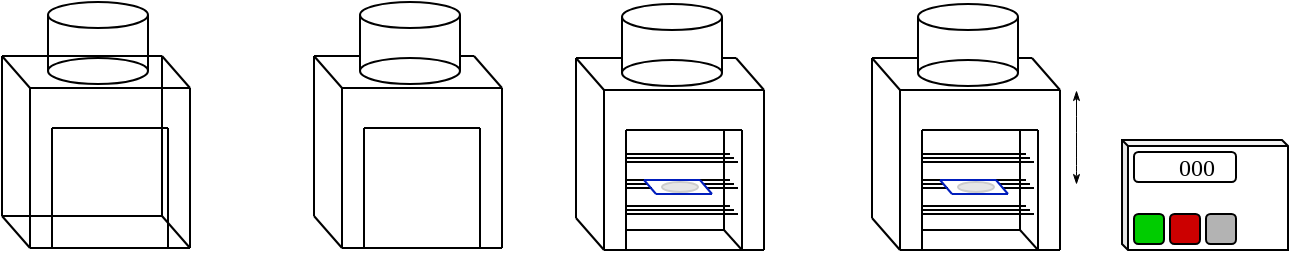 <mxfile version="24.0.7" type="github">
  <diagram name="Page-1" id="VcK6FqUuJnXCoi6rQzsN">
    <mxGraphModel dx="-278" dy="594" grid="0" gridSize="10" guides="1" tooltips="1" connect="1" arrows="1" fold="1" page="0" pageScale="1" pageWidth="850" pageHeight="1100" background="none" math="0" shadow="0">
      <root>
        <mxCell id="0" />
        <mxCell id="1" parent="0" />
        <mxCell id="3uC8p15jOwmWcl3g0wQB-111" value="" style="endArrow=none;html=1;rounded=0;fontSize=12;startSize=8;endSize=8;curved=1;" edge="1" parent="1">
          <mxGeometry width="50" height="50" relative="1" as="geometry">
            <mxPoint x="712" y="-117" as="sourcePoint" />
            <mxPoint x="721" y="-117" as="targetPoint" />
          </mxGeometry>
        </mxCell>
        <mxCell id="3uC8p15jOwmWcl3g0wQB-109" value="" style="endArrow=none;html=1;rounded=0;fontSize=12;startSize=8;endSize=8;curved=1;" edge="1" parent="1">
          <mxGeometry width="50" height="50" relative="1" as="geometry">
            <mxPoint x="712" y="-113" as="sourcePoint" />
            <mxPoint x="725" y="-113" as="targetPoint" />
          </mxGeometry>
        </mxCell>
        <mxCell id="3uC8p15jOwmWcl3g0wQB-110" value="" style="endArrow=none;html=1;rounded=0;fontSize=12;startSize=8;endSize=8;curved=1;" edge="1" parent="1">
          <mxGeometry width="50" height="50" relative="1" as="geometry">
            <mxPoint x="751" y="-115" as="sourcePoint" />
            <mxPoint x="766" y="-115" as="targetPoint" />
          </mxGeometry>
        </mxCell>
        <mxCell id="3uC8p15jOwmWcl3g0wQB-6" value="" style="endArrow=none;html=1;rounded=0;fontSize=12;startSize=8;endSize=8;curved=1;entryX=0;entryY=0;entryDx=0;entryDy=0;exitX=0;exitY=1;exitDx=0;exitDy=0;" edge="1" parent="1">
          <mxGeometry width="50" height="50" relative="1" as="geometry">
            <mxPoint x="400" y="-99" as="sourcePoint" />
            <mxPoint x="400" y="-179" as="targetPoint" />
          </mxGeometry>
        </mxCell>
        <mxCell id="3uC8p15jOwmWcl3g0wQB-8" value="" style="endArrow=none;html=1;rounded=0;fontSize=12;startSize=8;endSize=8;curved=1;" edge="1" parent="1">
          <mxGeometry width="50" height="50" relative="1" as="geometry">
            <mxPoint x="480" y="-99" as="sourcePoint" />
            <mxPoint x="480" y="-179" as="targetPoint" />
          </mxGeometry>
        </mxCell>
        <mxCell id="3uC8p15jOwmWcl3g0wQB-9" value="" style="endArrow=none;html=1;rounded=0;fontSize=12;startSize=8;endSize=8;curved=1;entryX=0;entryY=1;entryDx=0;entryDy=0;exitX=1;exitY=1;exitDx=0;exitDy=0;" edge="1" parent="1">
          <mxGeometry width="50" height="50" relative="1" as="geometry">
            <mxPoint x="480" y="-99" as="sourcePoint" />
            <mxPoint x="400" y="-99" as="targetPoint" />
          </mxGeometry>
        </mxCell>
        <mxCell id="3uC8p15jOwmWcl3g0wQB-10" value="" style="endArrow=none;html=1;rounded=0;fontSize=12;startSize=8;endSize=8;curved=1;exitX=1;exitY=0;exitDx=0;exitDy=0;" edge="1" parent="1">
          <mxGeometry width="50" height="50" relative="1" as="geometry">
            <mxPoint x="480" y="-179" as="sourcePoint" />
            <mxPoint x="400" y="-179" as="targetPoint" />
          </mxGeometry>
        </mxCell>
        <mxCell id="3uC8p15jOwmWcl3g0wQB-11" value="" style="endArrow=none;html=1;rounded=0;fontSize=12;startSize=8;endSize=8;curved=1;entryX=0;entryY=0;entryDx=0;entryDy=0;exitX=0;exitY=1;exitDx=0;exitDy=0;" edge="1" parent="1">
          <mxGeometry width="50" height="50" relative="1" as="geometry">
            <mxPoint x="414" y="-83" as="sourcePoint" />
            <mxPoint x="414" y="-163" as="targetPoint" />
          </mxGeometry>
        </mxCell>
        <mxCell id="3uC8p15jOwmWcl3g0wQB-12" value="" style="endArrow=none;html=1;rounded=0;fontSize=12;startSize=8;endSize=8;curved=1;" edge="1" parent="1">
          <mxGeometry width="50" height="50" relative="1" as="geometry">
            <mxPoint x="494" y="-83" as="sourcePoint" />
            <mxPoint x="494" y="-163" as="targetPoint" />
          </mxGeometry>
        </mxCell>
        <mxCell id="3uC8p15jOwmWcl3g0wQB-13" value="" style="endArrow=none;html=1;rounded=0;fontSize=12;startSize=8;endSize=8;curved=1;entryX=0;entryY=1;entryDx=0;entryDy=0;exitX=1;exitY=1;exitDx=0;exitDy=0;" edge="1" parent="1">
          <mxGeometry width="50" height="50" relative="1" as="geometry">
            <mxPoint x="494" y="-83" as="sourcePoint" />
            <mxPoint x="414" y="-83" as="targetPoint" />
          </mxGeometry>
        </mxCell>
        <mxCell id="3uC8p15jOwmWcl3g0wQB-14" value="" style="endArrow=none;html=1;rounded=0;fontSize=12;startSize=8;endSize=8;curved=1;exitX=1;exitY=0;exitDx=0;exitDy=0;" edge="1" parent="1">
          <mxGeometry width="50" height="50" relative="1" as="geometry">
            <mxPoint x="494" y="-163" as="sourcePoint" />
            <mxPoint x="414" y="-163" as="targetPoint" />
          </mxGeometry>
        </mxCell>
        <mxCell id="3uC8p15jOwmWcl3g0wQB-15" value="" style="endArrow=none;html=1;rounded=0;fontSize=12;startSize=8;endSize=8;curved=1;" edge="1" parent="1">
          <mxGeometry width="50" height="50" relative="1" as="geometry">
            <mxPoint x="400" y="-99" as="sourcePoint" />
            <mxPoint x="414" y="-83" as="targetPoint" />
          </mxGeometry>
        </mxCell>
        <mxCell id="3uC8p15jOwmWcl3g0wQB-16" value="" style="endArrow=none;html=1;rounded=0;fontSize=12;startSize=8;endSize=8;curved=1;" edge="1" parent="1">
          <mxGeometry width="50" height="50" relative="1" as="geometry">
            <mxPoint x="400" y="-179" as="sourcePoint" />
            <mxPoint x="414" y="-163" as="targetPoint" />
          </mxGeometry>
        </mxCell>
        <mxCell id="3uC8p15jOwmWcl3g0wQB-17" value="" style="endArrow=none;html=1;rounded=0;fontSize=12;startSize=8;endSize=8;curved=1;" edge="1" parent="1">
          <mxGeometry width="50" height="50" relative="1" as="geometry">
            <mxPoint x="480" y="-99" as="sourcePoint" />
            <mxPoint x="494" y="-83" as="targetPoint" />
          </mxGeometry>
        </mxCell>
        <mxCell id="3uC8p15jOwmWcl3g0wQB-18" value="" style="endArrow=none;html=1;rounded=0;fontSize=12;startSize=8;endSize=8;curved=1;" edge="1" parent="1">
          <mxGeometry width="50" height="50" relative="1" as="geometry">
            <mxPoint x="480" y="-179" as="sourcePoint" />
            <mxPoint x="494" y="-163" as="targetPoint" />
          </mxGeometry>
        </mxCell>
        <mxCell id="3uC8p15jOwmWcl3g0wQB-20" value="" style="ellipse;whiteSpace=wrap;html=1;" vertex="1" parent="1">
          <mxGeometry x="423" y="-178" width="50" height="13" as="geometry" />
        </mxCell>
        <mxCell id="3uC8p15jOwmWcl3g0wQB-21" value="" style="ellipse;whiteSpace=wrap;html=1;" vertex="1" parent="1">
          <mxGeometry x="423" y="-206" width="50" height="13" as="geometry" />
        </mxCell>
        <mxCell id="3uC8p15jOwmWcl3g0wQB-22" value="" style="endArrow=none;html=1;rounded=0;fontSize=12;startSize=8;endSize=8;curved=1;entryX=0;entryY=0.5;entryDx=0;entryDy=0;exitX=0;exitY=0.5;exitDx=0;exitDy=0;" edge="1" parent="1" source="3uC8p15jOwmWcl3g0wQB-20" target="3uC8p15jOwmWcl3g0wQB-21">
          <mxGeometry width="50" height="50" relative="1" as="geometry">
            <mxPoint x="410" y="-158" as="sourcePoint" />
            <mxPoint x="460" y="-208" as="targetPoint" />
          </mxGeometry>
        </mxCell>
        <mxCell id="3uC8p15jOwmWcl3g0wQB-23" value="" style="endArrow=none;html=1;rounded=0;fontSize=12;startSize=8;endSize=8;curved=1;entryX=1;entryY=0.5;entryDx=0;entryDy=0;exitX=1;exitY=0.5;exitDx=0;exitDy=0;" edge="1" parent="1" source="3uC8p15jOwmWcl3g0wQB-20" target="3uC8p15jOwmWcl3g0wQB-21">
          <mxGeometry width="50" height="50" relative="1" as="geometry">
            <mxPoint x="472.91" y="-172" as="sourcePoint" />
            <mxPoint x="472.91" y="-200" as="targetPoint" />
          </mxGeometry>
        </mxCell>
        <mxCell id="3uC8p15jOwmWcl3g0wQB-28" value="" style="endArrow=none;html=1;rounded=0;fontSize=12;startSize=8;endSize=8;curved=1;" edge="1" parent="1">
          <mxGeometry width="50" height="50" relative="1" as="geometry">
            <mxPoint x="425" y="-143" as="sourcePoint" />
            <mxPoint x="483" y="-143" as="targetPoint" />
          </mxGeometry>
        </mxCell>
        <mxCell id="3uC8p15jOwmWcl3g0wQB-32" value="" style="endArrow=none;html=1;rounded=0;fontSize=12;startSize=8;endSize=8;curved=1;entryX=0;entryY=0;entryDx=0;entryDy=0;" edge="1" parent="1">
          <mxGeometry width="50" height="50" relative="1" as="geometry">
            <mxPoint x="425" y="-83" as="sourcePoint" />
            <mxPoint x="425" y="-143" as="targetPoint" />
          </mxGeometry>
        </mxCell>
        <mxCell id="3uC8p15jOwmWcl3g0wQB-33" value="" style="endArrow=none;html=1;rounded=0;fontSize=12;startSize=8;endSize=8;curved=1;entryX=0;entryY=0;entryDx=0;entryDy=0;" edge="1" parent="1">
          <mxGeometry width="50" height="50" relative="1" as="geometry">
            <mxPoint x="483" y="-83" as="sourcePoint" />
            <mxPoint x="483" y="-143" as="targetPoint" />
          </mxGeometry>
        </mxCell>
        <mxCell id="3uC8p15jOwmWcl3g0wQB-34" value="" style="endArrow=none;html=1;rounded=0;fontSize=12;startSize=8;endSize=8;curved=1;entryX=0;entryY=0;entryDx=0;entryDy=0;exitX=0;exitY=1;exitDx=0;exitDy=0;" edge="1" parent="1">
          <mxGeometry width="50" height="50" relative="1" as="geometry">
            <mxPoint x="556" y="-99" as="sourcePoint" />
            <mxPoint x="556" y="-179" as="targetPoint" />
          </mxGeometry>
        </mxCell>
        <mxCell id="3uC8p15jOwmWcl3g0wQB-37" value="" style="endArrow=none;html=1;rounded=0;fontSize=12;startSize=8;endSize=8;curved=1;" edge="1" parent="1">
          <mxGeometry width="50" height="50" relative="1" as="geometry">
            <mxPoint x="579" y="-179" as="sourcePoint" />
            <mxPoint x="556" y="-179" as="targetPoint" />
          </mxGeometry>
        </mxCell>
        <mxCell id="3uC8p15jOwmWcl3g0wQB-38" value="" style="endArrow=none;html=1;rounded=0;fontSize=12;startSize=8;endSize=8;curved=1;entryX=0;entryY=0;entryDx=0;entryDy=0;exitX=0;exitY=1;exitDx=0;exitDy=0;" edge="1" parent="1">
          <mxGeometry width="50" height="50" relative="1" as="geometry">
            <mxPoint x="570" y="-83" as="sourcePoint" />
            <mxPoint x="570" y="-163" as="targetPoint" />
          </mxGeometry>
        </mxCell>
        <mxCell id="3uC8p15jOwmWcl3g0wQB-39" value="" style="endArrow=none;html=1;rounded=0;fontSize=12;startSize=8;endSize=8;curved=1;" edge="1" parent="1">
          <mxGeometry width="50" height="50" relative="1" as="geometry">
            <mxPoint x="650" y="-83" as="sourcePoint" />
            <mxPoint x="650" y="-163" as="targetPoint" />
          </mxGeometry>
        </mxCell>
        <mxCell id="3uC8p15jOwmWcl3g0wQB-40" value="" style="endArrow=none;html=1;rounded=0;fontSize=12;startSize=8;endSize=8;curved=1;entryX=0;entryY=1;entryDx=0;entryDy=0;exitX=1;exitY=1;exitDx=0;exitDy=0;" edge="1" parent="1">
          <mxGeometry width="50" height="50" relative="1" as="geometry">
            <mxPoint x="650" y="-83" as="sourcePoint" />
            <mxPoint x="570" y="-83" as="targetPoint" />
          </mxGeometry>
        </mxCell>
        <mxCell id="3uC8p15jOwmWcl3g0wQB-41" value="" style="endArrow=none;html=1;rounded=0;fontSize=12;startSize=8;endSize=8;curved=1;exitX=1;exitY=0;exitDx=0;exitDy=0;" edge="1" parent="1">
          <mxGeometry width="50" height="50" relative="1" as="geometry">
            <mxPoint x="650" y="-163" as="sourcePoint" />
            <mxPoint x="570" y="-163" as="targetPoint" />
          </mxGeometry>
        </mxCell>
        <mxCell id="3uC8p15jOwmWcl3g0wQB-42" value="" style="endArrow=none;html=1;rounded=0;fontSize=12;startSize=8;endSize=8;curved=1;" edge="1" parent="1">
          <mxGeometry width="50" height="50" relative="1" as="geometry">
            <mxPoint x="556" y="-99" as="sourcePoint" />
            <mxPoint x="570" y="-83" as="targetPoint" />
          </mxGeometry>
        </mxCell>
        <mxCell id="3uC8p15jOwmWcl3g0wQB-43" value="" style="endArrow=none;html=1;rounded=0;fontSize=12;startSize=8;endSize=8;curved=1;" edge="1" parent="1">
          <mxGeometry width="50" height="50" relative="1" as="geometry">
            <mxPoint x="556" y="-179" as="sourcePoint" />
            <mxPoint x="570" y="-163" as="targetPoint" />
          </mxGeometry>
        </mxCell>
        <mxCell id="3uC8p15jOwmWcl3g0wQB-45" value="" style="endArrow=none;html=1;rounded=0;fontSize=12;startSize=8;endSize=8;curved=1;" edge="1" parent="1">
          <mxGeometry width="50" height="50" relative="1" as="geometry">
            <mxPoint x="636" y="-179" as="sourcePoint" />
            <mxPoint x="650" y="-163" as="targetPoint" />
          </mxGeometry>
        </mxCell>
        <mxCell id="3uC8p15jOwmWcl3g0wQB-46" value="" style="ellipse;whiteSpace=wrap;html=1;" vertex="1" parent="1">
          <mxGeometry x="579" y="-178" width="50" height="13" as="geometry" />
        </mxCell>
        <mxCell id="3uC8p15jOwmWcl3g0wQB-47" value="" style="ellipse;whiteSpace=wrap;html=1;" vertex="1" parent="1">
          <mxGeometry x="579" y="-206" width="50" height="13" as="geometry" />
        </mxCell>
        <mxCell id="3uC8p15jOwmWcl3g0wQB-48" value="" style="endArrow=none;html=1;rounded=0;fontSize=12;startSize=8;endSize=8;curved=1;entryX=0;entryY=0.5;entryDx=0;entryDy=0;exitX=0;exitY=0.5;exitDx=0;exitDy=0;" edge="1" parent="1" source="3uC8p15jOwmWcl3g0wQB-46" target="3uC8p15jOwmWcl3g0wQB-47">
          <mxGeometry width="50" height="50" relative="1" as="geometry">
            <mxPoint x="566" y="-158" as="sourcePoint" />
            <mxPoint x="616" y="-208" as="targetPoint" />
          </mxGeometry>
        </mxCell>
        <mxCell id="3uC8p15jOwmWcl3g0wQB-49" value="" style="endArrow=none;html=1;rounded=0;fontSize=12;startSize=8;endSize=8;curved=1;entryX=1;entryY=0.5;entryDx=0;entryDy=0;exitX=1;exitY=0.5;exitDx=0;exitDy=0;" edge="1" parent="1" source="3uC8p15jOwmWcl3g0wQB-46" target="3uC8p15jOwmWcl3g0wQB-47">
          <mxGeometry width="50" height="50" relative="1" as="geometry">
            <mxPoint x="628.91" y="-172" as="sourcePoint" />
            <mxPoint x="628.91" y="-200" as="targetPoint" />
          </mxGeometry>
        </mxCell>
        <mxCell id="3uC8p15jOwmWcl3g0wQB-50" value="" style="endArrow=none;html=1;rounded=0;fontSize=12;startSize=8;endSize=8;curved=1;" edge="1" parent="1">
          <mxGeometry width="50" height="50" relative="1" as="geometry">
            <mxPoint x="581" y="-143" as="sourcePoint" />
            <mxPoint x="639" y="-143" as="targetPoint" />
          </mxGeometry>
        </mxCell>
        <mxCell id="3uC8p15jOwmWcl3g0wQB-51" value="" style="endArrow=none;html=1;rounded=0;fontSize=12;startSize=8;endSize=8;curved=1;entryX=0;entryY=0;entryDx=0;entryDy=0;" edge="1" parent="1">
          <mxGeometry width="50" height="50" relative="1" as="geometry">
            <mxPoint x="581" y="-83" as="sourcePoint" />
            <mxPoint x="581" y="-143" as="targetPoint" />
          </mxGeometry>
        </mxCell>
        <mxCell id="3uC8p15jOwmWcl3g0wQB-52" value="" style="endArrow=none;html=1;rounded=0;fontSize=12;startSize=8;endSize=8;curved=1;entryX=0;entryY=0;entryDx=0;entryDy=0;" edge="1" parent="1">
          <mxGeometry width="50" height="50" relative="1" as="geometry">
            <mxPoint x="639" y="-83" as="sourcePoint" />
            <mxPoint x="639" y="-143" as="targetPoint" />
          </mxGeometry>
        </mxCell>
        <mxCell id="3uC8p15jOwmWcl3g0wQB-53" value="" style="endArrow=none;html=1;rounded=0;fontSize=12;startSize=8;endSize=8;curved=1;exitX=1;exitY=0;exitDx=0;exitDy=0;" edge="1" parent="1">
          <mxGeometry width="50" height="50" relative="1" as="geometry">
            <mxPoint x="636" y="-179" as="sourcePoint" />
            <mxPoint x="629" y="-179" as="targetPoint" />
          </mxGeometry>
        </mxCell>
        <mxCell id="3uC8p15jOwmWcl3g0wQB-71" value="" style="endArrow=none;html=1;rounded=0;fontSize=12;startSize=8;endSize=8;curved=1;entryX=0;entryY=0;entryDx=0;entryDy=0;exitX=0;exitY=1;exitDx=0;exitDy=0;" edge="1" parent="1">
          <mxGeometry width="50" height="50" relative="1" as="geometry">
            <mxPoint x="687" y="-98" as="sourcePoint" />
            <mxPoint x="687" y="-178" as="targetPoint" />
          </mxGeometry>
        </mxCell>
        <mxCell id="3uC8p15jOwmWcl3g0wQB-72" value="" style="endArrow=none;html=1;rounded=0;fontSize=12;startSize=8;endSize=8;curved=1;" edge="1" parent="1">
          <mxGeometry width="50" height="50" relative="1" as="geometry">
            <mxPoint x="710" y="-178" as="sourcePoint" />
            <mxPoint x="687" y="-178" as="targetPoint" />
          </mxGeometry>
        </mxCell>
        <mxCell id="3uC8p15jOwmWcl3g0wQB-73" value="" style="endArrow=none;html=1;rounded=0;fontSize=12;startSize=8;endSize=8;curved=1;entryX=0;entryY=0;entryDx=0;entryDy=0;exitX=0;exitY=1;exitDx=0;exitDy=0;" edge="1" parent="1">
          <mxGeometry width="50" height="50" relative="1" as="geometry">
            <mxPoint x="701" y="-82" as="sourcePoint" />
            <mxPoint x="701" y="-162" as="targetPoint" />
          </mxGeometry>
        </mxCell>
        <mxCell id="3uC8p15jOwmWcl3g0wQB-74" value="" style="endArrow=none;html=1;rounded=0;fontSize=12;startSize=8;endSize=8;curved=1;" edge="1" parent="1">
          <mxGeometry width="50" height="50" relative="1" as="geometry">
            <mxPoint x="781" y="-82" as="sourcePoint" />
            <mxPoint x="781" y="-162" as="targetPoint" />
          </mxGeometry>
        </mxCell>
        <mxCell id="3uC8p15jOwmWcl3g0wQB-75" value="" style="endArrow=none;html=1;rounded=0;fontSize=12;startSize=8;endSize=8;curved=1;entryX=0;entryY=1;entryDx=0;entryDy=0;exitX=1;exitY=1;exitDx=0;exitDy=0;" edge="1" parent="1">
          <mxGeometry width="50" height="50" relative="1" as="geometry">
            <mxPoint x="781" y="-82" as="sourcePoint" />
            <mxPoint x="701" y="-82" as="targetPoint" />
          </mxGeometry>
        </mxCell>
        <mxCell id="3uC8p15jOwmWcl3g0wQB-76" value="" style="endArrow=none;html=1;rounded=0;fontSize=12;startSize=8;endSize=8;curved=1;exitX=1;exitY=0;exitDx=0;exitDy=0;" edge="1" parent="1">
          <mxGeometry width="50" height="50" relative="1" as="geometry">
            <mxPoint x="781" y="-162" as="sourcePoint" />
            <mxPoint x="701" y="-162" as="targetPoint" />
          </mxGeometry>
        </mxCell>
        <mxCell id="3uC8p15jOwmWcl3g0wQB-77" value="" style="endArrow=none;html=1;rounded=0;fontSize=12;startSize=8;endSize=8;curved=1;" edge="1" parent="1">
          <mxGeometry width="50" height="50" relative="1" as="geometry">
            <mxPoint x="687" y="-98" as="sourcePoint" />
            <mxPoint x="701" y="-82" as="targetPoint" />
          </mxGeometry>
        </mxCell>
        <mxCell id="3uC8p15jOwmWcl3g0wQB-78" value="" style="endArrow=none;html=1;rounded=0;fontSize=12;startSize=8;endSize=8;curved=1;" edge="1" parent="1">
          <mxGeometry width="50" height="50" relative="1" as="geometry">
            <mxPoint x="687" y="-178" as="sourcePoint" />
            <mxPoint x="701" y="-162" as="targetPoint" />
          </mxGeometry>
        </mxCell>
        <mxCell id="3uC8p15jOwmWcl3g0wQB-79" value="" style="endArrow=none;html=1;rounded=0;fontSize=12;startSize=8;endSize=8;curved=1;" edge="1" parent="1">
          <mxGeometry width="50" height="50" relative="1" as="geometry">
            <mxPoint x="767" y="-178" as="sourcePoint" />
            <mxPoint x="781" y="-162" as="targetPoint" />
          </mxGeometry>
        </mxCell>
        <mxCell id="3uC8p15jOwmWcl3g0wQB-80" value="" style="ellipse;whiteSpace=wrap;html=1;" vertex="1" parent="1">
          <mxGeometry x="710" y="-177" width="50" height="13" as="geometry" />
        </mxCell>
        <mxCell id="3uC8p15jOwmWcl3g0wQB-81" value="" style="ellipse;whiteSpace=wrap;html=1;" vertex="1" parent="1">
          <mxGeometry x="710" y="-205" width="50" height="13" as="geometry" />
        </mxCell>
        <mxCell id="3uC8p15jOwmWcl3g0wQB-82" value="" style="endArrow=none;html=1;rounded=0;fontSize=12;startSize=8;endSize=8;curved=1;entryX=0;entryY=0.5;entryDx=0;entryDy=0;exitX=0;exitY=0.5;exitDx=0;exitDy=0;" edge="1" parent="1" source="3uC8p15jOwmWcl3g0wQB-80" target="3uC8p15jOwmWcl3g0wQB-81">
          <mxGeometry width="50" height="50" relative="1" as="geometry">
            <mxPoint x="697" y="-157" as="sourcePoint" />
            <mxPoint x="747" y="-207" as="targetPoint" />
          </mxGeometry>
        </mxCell>
        <mxCell id="3uC8p15jOwmWcl3g0wQB-83" value="" style="endArrow=none;html=1;rounded=0;fontSize=12;startSize=8;endSize=8;curved=1;entryX=1;entryY=0.5;entryDx=0;entryDy=0;exitX=1;exitY=0.5;exitDx=0;exitDy=0;" edge="1" parent="1" source="3uC8p15jOwmWcl3g0wQB-80" target="3uC8p15jOwmWcl3g0wQB-81">
          <mxGeometry width="50" height="50" relative="1" as="geometry">
            <mxPoint x="759.91" y="-171" as="sourcePoint" />
            <mxPoint x="759.91" y="-199" as="targetPoint" />
          </mxGeometry>
        </mxCell>
        <mxCell id="3uC8p15jOwmWcl3g0wQB-84" value="" style="endArrow=none;html=1;rounded=0;fontSize=12;startSize=8;endSize=8;curved=1;" edge="1" parent="1">
          <mxGeometry width="50" height="50" relative="1" as="geometry">
            <mxPoint x="712" y="-142" as="sourcePoint" />
            <mxPoint x="770" y="-142" as="targetPoint" />
          </mxGeometry>
        </mxCell>
        <mxCell id="3uC8p15jOwmWcl3g0wQB-85" value="" style="endArrow=none;html=1;rounded=0;fontSize=12;startSize=8;endSize=8;curved=1;entryX=0;entryY=0;entryDx=0;entryDy=0;" edge="1" parent="1">
          <mxGeometry width="50" height="50" relative="1" as="geometry">
            <mxPoint x="712" y="-82" as="sourcePoint" />
            <mxPoint x="712" y="-142" as="targetPoint" />
          </mxGeometry>
        </mxCell>
        <mxCell id="3uC8p15jOwmWcl3g0wQB-86" value="" style="endArrow=none;html=1;rounded=0;fontSize=12;startSize=8;endSize=8;curved=1;entryX=0;entryY=0;entryDx=0;entryDy=0;" edge="1" parent="1">
          <mxGeometry width="50" height="50" relative="1" as="geometry">
            <mxPoint x="770" y="-82" as="sourcePoint" />
            <mxPoint x="770" y="-142" as="targetPoint" />
          </mxGeometry>
        </mxCell>
        <mxCell id="3uC8p15jOwmWcl3g0wQB-87" value="" style="endArrow=none;html=1;rounded=0;fontSize=12;startSize=8;endSize=8;curved=1;exitX=1;exitY=0;exitDx=0;exitDy=0;" edge="1" parent="1">
          <mxGeometry width="50" height="50" relative="1" as="geometry">
            <mxPoint x="767" y="-178" as="sourcePoint" />
            <mxPoint x="760" y="-178" as="targetPoint" />
          </mxGeometry>
        </mxCell>
        <mxCell id="3uC8p15jOwmWcl3g0wQB-88" value="" style="endArrow=none;html=1;rounded=0;fontSize=12;startSize=8;endSize=8;curved=1;" edge="1" parent="1">
          <mxGeometry width="50" height="50" relative="1" as="geometry">
            <mxPoint x="761" y="-92" as="sourcePoint" />
            <mxPoint x="770" y="-82" as="targetPoint" />
          </mxGeometry>
        </mxCell>
        <mxCell id="3uC8p15jOwmWcl3g0wQB-90" value="" style="endArrow=none;html=1;rounded=0;fontSize=12;startSize=8;endSize=8;curved=1;" edge="1" parent="1">
          <mxGeometry width="50" height="50" relative="1" as="geometry">
            <mxPoint x="712" y="-92" as="sourcePoint" />
            <mxPoint x="761" y="-92" as="targetPoint" />
          </mxGeometry>
        </mxCell>
        <mxCell id="3uC8p15jOwmWcl3g0wQB-91" value="" style="endArrow=none;html=1;rounded=0;fontSize=12;startSize=8;endSize=8;curved=1;entryX=0;entryY=0;entryDx=0;entryDy=0;" edge="1" parent="1">
          <mxGeometry width="50" height="50" relative="1" as="geometry">
            <mxPoint x="761" y="-92" as="sourcePoint" />
            <mxPoint x="761" y="-142" as="targetPoint" />
          </mxGeometry>
        </mxCell>
        <mxCell id="3uC8p15jOwmWcl3g0wQB-92" value="" style="endArrow=none;html=1;rounded=0;fontSize=12;startSize=8;endSize=8;curved=1;" edge="1" parent="1">
          <mxGeometry width="50" height="50" relative="1" as="geometry">
            <mxPoint x="712" y="-102" as="sourcePoint" />
            <mxPoint x="766" y="-102" as="targetPoint" />
          </mxGeometry>
        </mxCell>
        <mxCell id="3uC8p15jOwmWcl3g0wQB-93" value="" style="endArrow=none;html=1;rounded=0;fontSize=12;startSize=8;endSize=8;curved=1;" edge="1" parent="1">
          <mxGeometry width="50" height="50" relative="1" as="geometry">
            <mxPoint x="712" y="-100" as="sourcePoint" />
            <mxPoint x="768" y="-100" as="targetPoint" />
          </mxGeometry>
        </mxCell>
        <mxCell id="3uC8p15jOwmWcl3g0wQB-94" value="" style="endArrow=none;html=1;rounded=0;fontSize=12;startSize=8;endSize=8;curved=1;" edge="1" parent="1">
          <mxGeometry width="50" height="50" relative="1" as="geometry">
            <mxPoint x="712" y="-104" as="sourcePoint" />
            <mxPoint x="764" y="-104" as="targetPoint" />
          </mxGeometry>
        </mxCell>
        <mxCell id="3uC8p15jOwmWcl3g0wQB-96" value="" style="endArrow=none;html=1;rounded=0;fontSize=12;startSize=8;endSize=8;curved=1;" edge="1" parent="1">
          <mxGeometry width="50" height="50" relative="1" as="geometry">
            <mxPoint x="712" y="-115" as="sourcePoint" />
            <mxPoint x="723" y="-115" as="targetPoint" />
          </mxGeometry>
        </mxCell>
        <mxCell id="3uC8p15jOwmWcl3g0wQB-97" value="" style="endArrow=none;html=1;rounded=0;fontSize=12;startSize=8;endSize=8;curved=1;" edge="1" parent="1">
          <mxGeometry width="50" height="50" relative="1" as="geometry">
            <mxPoint x="752" y="-113" as="sourcePoint" />
            <mxPoint x="768" y="-113" as="targetPoint" />
          </mxGeometry>
        </mxCell>
        <mxCell id="3uC8p15jOwmWcl3g0wQB-98" value="" style="endArrow=none;html=1;rounded=0;fontSize=12;startSize=8;endSize=8;curved=1;" edge="1" parent="1">
          <mxGeometry width="50" height="50" relative="1" as="geometry">
            <mxPoint x="749" y="-117" as="sourcePoint" />
            <mxPoint x="764" y="-117" as="targetPoint" />
          </mxGeometry>
        </mxCell>
        <mxCell id="3uC8p15jOwmWcl3g0wQB-100" value="" style="endArrow=none;html=1;rounded=0;fontSize=12;startSize=8;endSize=8;curved=1;" edge="1" parent="1">
          <mxGeometry width="50" height="50" relative="1" as="geometry">
            <mxPoint x="712" y="-128" as="sourcePoint" />
            <mxPoint x="766" y="-128" as="targetPoint" />
          </mxGeometry>
        </mxCell>
        <mxCell id="3uC8p15jOwmWcl3g0wQB-101" value="" style="endArrow=none;html=1;rounded=0;fontSize=12;startSize=8;endSize=8;curved=1;" edge="1" parent="1">
          <mxGeometry width="50" height="50" relative="1" as="geometry">
            <mxPoint x="712" y="-126" as="sourcePoint" />
            <mxPoint x="768" y="-126" as="targetPoint" />
          </mxGeometry>
        </mxCell>
        <mxCell id="3uC8p15jOwmWcl3g0wQB-102" value="" style="endArrow=none;html=1;rounded=0;fontSize=12;startSize=8;endSize=8;curved=1;" edge="1" parent="1">
          <mxGeometry width="50" height="50" relative="1" as="geometry">
            <mxPoint x="712" y="-130" as="sourcePoint" />
            <mxPoint x="764" y="-130" as="targetPoint" />
          </mxGeometry>
        </mxCell>
        <mxCell id="3uC8p15jOwmWcl3g0wQB-105" value="" style="endArrow=none;html=1;rounded=0;fontSize=12;startSize=8;endSize=8;curved=1;fillColor=#0050ef;strokeColor=#001DBC;" edge="1" parent="1">
          <mxGeometry width="50" height="50" relative="1" as="geometry">
            <mxPoint x="727" y="-110" as="sourcePoint" />
            <mxPoint x="755" y="-110" as="targetPoint" />
          </mxGeometry>
        </mxCell>
        <mxCell id="3uC8p15jOwmWcl3g0wQB-106" value="" style="endArrow=none;html=1;rounded=0;fontSize=12;startSize=8;endSize=8;curved=1;fillColor=#0050ef;strokeColor=#001DBC;" edge="1" parent="1">
          <mxGeometry width="50" height="50" relative="1" as="geometry">
            <mxPoint x="721" y="-117" as="sourcePoint" />
            <mxPoint x="749" y="-117" as="targetPoint" />
          </mxGeometry>
        </mxCell>
        <mxCell id="3uC8p15jOwmWcl3g0wQB-107" value="" style="endArrow=none;html=1;rounded=0;fontSize=12;startSize=8;endSize=8;curved=1;fillColor=#0050ef;strokeColor=#001DBC;" edge="1" parent="1">
          <mxGeometry width="50" height="50" relative="1" as="geometry">
            <mxPoint x="749" y="-117" as="sourcePoint" />
            <mxPoint x="755" y="-110" as="targetPoint" />
          </mxGeometry>
        </mxCell>
        <mxCell id="3uC8p15jOwmWcl3g0wQB-108" value="" style="endArrow=none;html=1;rounded=0;fontSize=12;startSize=8;endSize=8;curved=1;fillColor=#0050ef;strokeColor=#001DBC;" edge="1" parent="1">
          <mxGeometry width="50" height="50" relative="1" as="geometry">
            <mxPoint x="721" y="-117" as="sourcePoint" />
            <mxPoint x="727" y="-110" as="targetPoint" />
          </mxGeometry>
        </mxCell>
        <mxCell id="3uC8p15jOwmWcl3g0wQB-113" value="" style="ellipse;whiteSpace=wrap;html=1;fillStyle=solid;fillColor=#E6E6E6;strokeColor=#CCCCCC;" vertex="1" parent="1">
          <mxGeometry x="730" y="-116" width="18" height="5" as="geometry" />
        </mxCell>
        <mxCell id="3uC8p15jOwmWcl3g0wQB-115" value="" style="endArrow=none;html=1;rounded=0;fontSize=12;startSize=8;endSize=8;curved=1;" edge="1" parent="1">
          <mxGeometry width="50" height="50" relative="1" as="geometry">
            <mxPoint x="860" y="-117" as="sourcePoint" />
            <mxPoint x="869" y="-117" as="targetPoint" />
          </mxGeometry>
        </mxCell>
        <mxCell id="3uC8p15jOwmWcl3g0wQB-116" value="" style="endArrow=none;html=1;rounded=0;fontSize=12;startSize=8;endSize=8;curved=1;" edge="1" parent="1">
          <mxGeometry width="50" height="50" relative="1" as="geometry">
            <mxPoint x="860" y="-113" as="sourcePoint" />
            <mxPoint x="873" y="-113" as="targetPoint" />
          </mxGeometry>
        </mxCell>
        <mxCell id="3uC8p15jOwmWcl3g0wQB-117" value="" style="endArrow=none;html=1;rounded=0;fontSize=12;startSize=8;endSize=8;curved=1;" edge="1" parent="1">
          <mxGeometry width="50" height="50" relative="1" as="geometry">
            <mxPoint x="899" y="-115" as="sourcePoint" />
            <mxPoint x="914" y="-115" as="targetPoint" />
          </mxGeometry>
        </mxCell>
        <mxCell id="3uC8p15jOwmWcl3g0wQB-118" value="" style="endArrow=none;html=1;rounded=0;fontSize=12;startSize=8;endSize=8;curved=1;entryX=0;entryY=0;entryDx=0;entryDy=0;exitX=0;exitY=1;exitDx=0;exitDy=0;" edge="1" parent="1">
          <mxGeometry width="50" height="50" relative="1" as="geometry">
            <mxPoint x="835" y="-98" as="sourcePoint" />
            <mxPoint x="835" y="-178" as="targetPoint" />
          </mxGeometry>
        </mxCell>
        <mxCell id="3uC8p15jOwmWcl3g0wQB-119" value="" style="endArrow=none;html=1;rounded=0;fontSize=12;startSize=8;endSize=8;curved=1;" edge="1" parent="1">
          <mxGeometry width="50" height="50" relative="1" as="geometry">
            <mxPoint x="858" y="-178" as="sourcePoint" />
            <mxPoint x="835" y="-178" as="targetPoint" />
          </mxGeometry>
        </mxCell>
        <mxCell id="3uC8p15jOwmWcl3g0wQB-120" value="" style="endArrow=none;html=1;rounded=0;fontSize=12;startSize=8;endSize=8;curved=1;entryX=0;entryY=0;entryDx=0;entryDy=0;exitX=0;exitY=1;exitDx=0;exitDy=0;" edge="1" parent="1">
          <mxGeometry width="50" height="50" relative="1" as="geometry">
            <mxPoint x="849" y="-82" as="sourcePoint" />
            <mxPoint x="849" y="-162" as="targetPoint" />
          </mxGeometry>
        </mxCell>
        <mxCell id="3uC8p15jOwmWcl3g0wQB-121" value="" style="endArrow=none;html=1;rounded=0;fontSize=12;startSize=8;endSize=8;curved=1;" edge="1" parent="1">
          <mxGeometry width="50" height="50" relative="1" as="geometry">
            <mxPoint x="929" y="-82" as="sourcePoint" />
            <mxPoint x="929" y="-162" as="targetPoint" />
          </mxGeometry>
        </mxCell>
        <mxCell id="3uC8p15jOwmWcl3g0wQB-122" value="" style="endArrow=none;html=1;rounded=0;fontSize=12;startSize=8;endSize=8;curved=1;entryX=0;entryY=1;entryDx=0;entryDy=0;exitX=1;exitY=1;exitDx=0;exitDy=0;" edge="1" parent="1">
          <mxGeometry width="50" height="50" relative="1" as="geometry">
            <mxPoint x="929" y="-82" as="sourcePoint" />
            <mxPoint x="849" y="-82" as="targetPoint" />
          </mxGeometry>
        </mxCell>
        <mxCell id="3uC8p15jOwmWcl3g0wQB-123" value="" style="endArrow=none;html=1;rounded=0;fontSize=12;startSize=8;endSize=8;curved=1;exitX=1;exitY=0;exitDx=0;exitDy=0;" edge="1" parent="1">
          <mxGeometry width="50" height="50" relative="1" as="geometry">
            <mxPoint x="929" y="-162" as="sourcePoint" />
            <mxPoint x="849" y="-162" as="targetPoint" />
          </mxGeometry>
        </mxCell>
        <mxCell id="3uC8p15jOwmWcl3g0wQB-124" value="" style="endArrow=none;html=1;rounded=0;fontSize=12;startSize=8;endSize=8;curved=1;" edge="1" parent="1">
          <mxGeometry width="50" height="50" relative="1" as="geometry">
            <mxPoint x="835" y="-98" as="sourcePoint" />
            <mxPoint x="849" y="-82" as="targetPoint" />
          </mxGeometry>
        </mxCell>
        <mxCell id="3uC8p15jOwmWcl3g0wQB-125" value="" style="endArrow=none;html=1;rounded=0;fontSize=12;startSize=8;endSize=8;curved=1;" edge="1" parent="1">
          <mxGeometry width="50" height="50" relative="1" as="geometry">
            <mxPoint x="835" y="-178" as="sourcePoint" />
            <mxPoint x="849" y="-162" as="targetPoint" />
          </mxGeometry>
        </mxCell>
        <mxCell id="3uC8p15jOwmWcl3g0wQB-126" value="" style="endArrow=none;html=1;rounded=0;fontSize=12;startSize=8;endSize=8;curved=1;" edge="1" parent="1">
          <mxGeometry width="50" height="50" relative="1" as="geometry">
            <mxPoint x="915" y="-178" as="sourcePoint" />
            <mxPoint x="929" y="-162" as="targetPoint" />
          </mxGeometry>
        </mxCell>
        <mxCell id="3uC8p15jOwmWcl3g0wQB-127" value="" style="ellipse;whiteSpace=wrap;html=1;" vertex="1" parent="1">
          <mxGeometry x="858" y="-177" width="50" height="13" as="geometry" />
        </mxCell>
        <mxCell id="3uC8p15jOwmWcl3g0wQB-128" value="" style="ellipse;whiteSpace=wrap;html=1;" vertex="1" parent="1">
          <mxGeometry x="858" y="-205" width="50" height="13" as="geometry" />
        </mxCell>
        <mxCell id="3uC8p15jOwmWcl3g0wQB-129" value="" style="endArrow=none;html=1;rounded=0;fontSize=12;startSize=8;endSize=8;curved=1;entryX=0;entryY=0.5;entryDx=0;entryDy=0;exitX=0;exitY=0.5;exitDx=0;exitDy=0;" edge="1" parent="1" source="3uC8p15jOwmWcl3g0wQB-127" target="3uC8p15jOwmWcl3g0wQB-128">
          <mxGeometry width="50" height="50" relative="1" as="geometry">
            <mxPoint x="845" y="-157" as="sourcePoint" />
            <mxPoint x="895" y="-207" as="targetPoint" />
          </mxGeometry>
        </mxCell>
        <mxCell id="3uC8p15jOwmWcl3g0wQB-130" value="" style="endArrow=none;html=1;rounded=0;fontSize=12;startSize=8;endSize=8;curved=1;entryX=1;entryY=0.5;entryDx=0;entryDy=0;exitX=1;exitY=0.5;exitDx=0;exitDy=0;" edge="1" parent="1" source="3uC8p15jOwmWcl3g0wQB-127" target="3uC8p15jOwmWcl3g0wQB-128">
          <mxGeometry width="50" height="50" relative="1" as="geometry">
            <mxPoint x="907.91" y="-171" as="sourcePoint" />
            <mxPoint x="907.91" y="-199" as="targetPoint" />
          </mxGeometry>
        </mxCell>
        <mxCell id="3uC8p15jOwmWcl3g0wQB-131" value="" style="endArrow=none;html=1;rounded=0;fontSize=12;startSize=8;endSize=8;curved=1;" edge="1" parent="1">
          <mxGeometry width="50" height="50" relative="1" as="geometry">
            <mxPoint x="860" y="-142" as="sourcePoint" />
            <mxPoint x="918" y="-142" as="targetPoint" />
          </mxGeometry>
        </mxCell>
        <mxCell id="3uC8p15jOwmWcl3g0wQB-132" value="" style="endArrow=none;html=1;rounded=0;fontSize=12;startSize=8;endSize=8;curved=1;entryX=0;entryY=0;entryDx=0;entryDy=0;" edge="1" parent="1">
          <mxGeometry width="50" height="50" relative="1" as="geometry">
            <mxPoint x="860" y="-82" as="sourcePoint" />
            <mxPoint x="860" y="-142" as="targetPoint" />
          </mxGeometry>
        </mxCell>
        <mxCell id="3uC8p15jOwmWcl3g0wQB-133" value="" style="endArrow=none;html=1;rounded=0;fontSize=12;startSize=8;endSize=8;curved=1;entryX=0;entryY=0;entryDx=0;entryDy=0;" edge="1" parent="1">
          <mxGeometry width="50" height="50" relative="1" as="geometry">
            <mxPoint x="918" y="-82" as="sourcePoint" />
            <mxPoint x="918" y="-142" as="targetPoint" />
          </mxGeometry>
        </mxCell>
        <mxCell id="3uC8p15jOwmWcl3g0wQB-134" value="" style="endArrow=none;html=1;rounded=0;fontSize=12;startSize=8;endSize=8;curved=1;exitX=1;exitY=0;exitDx=0;exitDy=0;" edge="1" parent="1">
          <mxGeometry width="50" height="50" relative="1" as="geometry">
            <mxPoint x="915" y="-178" as="sourcePoint" />
            <mxPoint x="908" y="-178" as="targetPoint" />
          </mxGeometry>
        </mxCell>
        <mxCell id="3uC8p15jOwmWcl3g0wQB-135" value="" style="endArrow=none;html=1;rounded=0;fontSize=12;startSize=8;endSize=8;curved=1;" edge="1" parent="1">
          <mxGeometry width="50" height="50" relative="1" as="geometry">
            <mxPoint x="909" y="-92" as="sourcePoint" />
            <mxPoint x="918" y="-82" as="targetPoint" />
          </mxGeometry>
        </mxCell>
        <mxCell id="3uC8p15jOwmWcl3g0wQB-136" value="" style="endArrow=none;html=1;rounded=0;fontSize=12;startSize=8;endSize=8;curved=1;" edge="1" parent="1">
          <mxGeometry width="50" height="50" relative="1" as="geometry">
            <mxPoint x="860" y="-92" as="sourcePoint" />
            <mxPoint x="909" y="-92" as="targetPoint" />
          </mxGeometry>
        </mxCell>
        <mxCell id="3uC8p15jOwmWcl3g0wQB-137" value="" style="endArrow=none;html=1;rounded=0;fontSize=12;startSize=8;endSize=8;curved=1;entryX=0;entryY=0;entryDx=0;entryDy=0;" edge="1" parent="1">
          <mxGeometry width="50" height="50" relative="1" as="geometry">
            <mxPoint x="909" y="-92" as="sourcePoint" />
            <mxPoint x="909" y="-142" as="targetPoint" />
          </mxGeometry>
        </mxCell>
        <mxCell id="3uC8p15jOwmWcl3g0wQB-138" value="" style="endArrow=none;html=1;rounded=0;fontSize=12;startSize=8;endSize=8;curved=1;" edge="1" parent="1">
          <mxGeometry width="50" height="50" relative="1" as="geometry">
            <mxPoint x="860" y="-102" as="sourcePoint" />
            <mxPoint x="914" y="-102" as="targetPoint" />
          </mxGeometry>
        </mxCell>
        <mxCell id="3uC8p15jOwmWcl3g0wQB-139" value="" style="endArrow=none;html=1;rounded=0;fontSize=12;startSize=8;endSize=8;curved=1;" edge="1" parent="1">
          <mxGeometry width="50" height="50" relative="1" as="geometry">
            <mxPoint x="860" y="-100" as="sourcePoint" />
            <mxPoint x="916" y="-100" as="targetPoint" />
          </mxGeometry>
        </mxCell>
        <mxCell id="3uC8p15jOwmWcl3g0wQB-140" value="" style="endArrow=none;html=1;rounded=0;fontSize=12;startSize=8;endSize=8;curved=1;" edge="1" parent="1">
          <mxGeometry width="50" height="50" relative="1" as="geometry">
            <mxPoint x="860" y="-104" as="sourcePoint" />
            <mxPoint x="912" y="-104" as="targetPoint" />
          </mxGeometry>
        </mxCell>
        <mxCell id="3uC8p15jOwmWcl3g0wQB-141" value="" style="endArrow=none;html=1;rounded=0;fontSize=12;startSize=8;endSize=8;curved=1;" edge="1" parent="1">
          <mxGeometry width="50" height="50" relative="1" as="geometry">
            <mxPoint x="860" y="-115" as="sourcePoint" />
            <mxPoint x="871" y="-115" as="targetPoint" />
          </mxGeometry>
        </mxCell>
        <mxCell id="3uC8p15jOwmWcl3g0wQB-142" value="" style="endArrow=none;html=1;rounded=0;fontSize=12;startSize=8;endSize=8;curved=1;" edge="1" parent="1">
          <mxGeometry width="50" height="50" relative="1" as="geometry">
            <mxPoint x="900" y="-113" as="sourcePoint" />
            <mxPoint x="916" y="-113" as="targetPoint" />
          </mxGeometry>
        </mxCell>
        <mxCell id="3uC8p15jOwmWcl3g0wQB-143" value="" style="endArrow=none;html=1;rounded=0;fontSize=12;startSize=8;endSize=8;curved=1;" edge="1" parent="1">
          <mxGeometry width="50" height="50" relative="1" as="geometry">
            <mxPoint x="897" y="-117" as="sourcePoint" />
            <mxPoint x="912" y="-117" as="targetPoint" />
          </mxGeometry>
        </mxCell>
        <mxCell id="3uC8p15jOwmWcl3g0wQB-144" value="" style="endArrow=none;html=1;rounded=0;fontSize=12;startSize=8;endSize=8;curved=1;" edge="1" parent="1">
          <mxGeometry width="50" height="50" relative="1" as="geometry">
            <mxPoint x="860" y="-128" as="sourcePoint" />
            <mxPoint x="914" y="-128" as="targetPoint" />
          </mxGeometry>
        </mxCell>
        <mxCell id="3uC8p15jOwmWcl3g0wQB-145" value="" style="endArrow=none;html=1;rounded=0;fontSize=12;startSize=8;endSize=8;curved=1;" edge="1" parent="1">
          <mxGeometry width="50" height="50" relative="1" as="geometry">
            <mxPoint x="860" y="-126" as="sourcePoint" />
            <mxPoint x="916" y="-126" as="targetPoint" />
          </mxGeometry>
        </mxCell>
        <mxCell id="3uC8p15jOwmWcl3g0wQB-146" value="" style="endArrow=none;html=1;rounded=0;fontSize=12;startSize=8;endSize=8;curved=1;" edge="1" parent="1">
          <mxGeometry width="50" height="50" relative="1" as="geometry">
            <mxPoint x="860" y="-130" as="sourcePoint" />
            <mxPoint x="912" y="-130" as="targetPoint" />
          </mxGeometry>
        </mxCell>
        <mxCell id="3uC8p15jOwmWcl3g0wQB-147" value="" style="endArrow=none;html=1;rounded=0;fontSize=12;startSize=8;endSize=8;curved=1;fillColor=#0050ef;strokeColor=#001DBC;" edge="1" parent="1">
          <mxGeometry width="50" height="50" relative="1" as="geometry">
            <mxPoint x="875" y="-110" as="sourcePoint" />
            <mxPoint x="903" y="-110" as="targetPoint" />
          </mxGeometry>
        </mxCell>
        <mxCell id="3uC8p15jOwmWcl3g0wQB-148" value="" style="endArrow=none;html=1;rounded=0;fontSize=12;startSize=8;endSize=8;curved=1;fillColor=#0050ef;strokeColor=#001DBC;" edge="1" parent="1">
          <mxGeometry width="50" height="50" relative="1" as="geometry">
            <mxPoint x="869" y="-117" as="sourcePoint" />
            <mxPoint x="897" y="-117" as="targetPoint" />
          </mxGeometry>
        </mxCell>
        <mxCell id="3uC8p15jOwmWcl3g0wQB-149" value="" style="endArrow=none;html=1;rounded=0;fontSize=12;startSize=8;endSize=8;curved=1;fillColor=#0050ef;strokeColor=#001DBC;" edge="1" parent="1">
          <mxGeometry width="50" height="50" relative="1" as="geometry">
            <mxPoint x="897" y="-117" as="sourcePoint" />
            <mxPoint x="903" y="-110" as="targetPoint" />
          </mxGeometry>
        </mxCell>
        <mxCell id="3uC8p15jOwmWcl3g0wQB-150" value="" style="endArrow=none;html=1;rounded=0;fontSize=12;startSize=8;endSize=8;curved=1;fillColor=#0050ef;strokeColor=#001DBC;" edge="1" parent="1">
          <mxGeometry width="50" height="50" relative="1" as="geometry">
            <mxPoint x="869" y="-117" as="sourcePoint" />
            <mxPoint x="875" y="-110" as="targetPoint" />
          </mxGeometry>
        </mxCell>
        <mxCell id="3uC8p15jOwmWcl3g0wQB-151" value="" style="ellipse;whiteSpace=wrap;html=1;fillStyle=solid;fillColor=#E6E6E6;strokeColor=#CCCCCC;" vertex="1" parent="1">
          <mxGeometry x="878" y="-116" width="18" height="5" as="geometry" />
        </mxCell>
        <mxCell id="3uC8p15jOwmWcl3g0wQB-152" value="" style="endArrow=classicThin;startArrow=classicThin;html=1;rounded=0;fontSize=12;startSize=4;endSize=4;curved=1;startFill=1;endFill=1;strokeWidth=0.5;" edge="1" parent="1">
          <mxGeometry width="50" height="50" relative="1" as="geometry">
            <mxPoint x="937" y="-115" as="sourcePoint" />
            <mxPoint x="937" y="-162" as="targetPoint" />
          </mxGeometry>
        </mxCell>
        <mxCell id="3uC8p15jOwmWcl3g0wQB-153" value="" style="shape=cube;whiteSpace=wrap;html=1;boundedLbl=1;backgroundOutline=1;darkOpacity=0.05;darkOpacity2=0.1;size=3;" vertex="1" parent="1">
          <mxGeometry x="960" y="-137" width="83" height="55" as="geometry" />
        </mxCell>
        <mxCell id="3uC8p15jOwmWcl3g0wQB-155" value="" style="rounded=1;whiteSpace=wrap;html=1;fillColor=#00CC00;" vertex="1" parent="1">
          <mxGeometry x="966" y="-100" width="15" height="15" as="geometry" />
        </mxCell>
        <mxCell id="3uC8p15jOwmWcl3g0wQB-156" value="" style="rounded=1;whiteSpace=wrap;html=1;fillColor=#CC0000;" vertex="1" parent="1">
          <mxGeometry x="984" y="-100" width="15" height="15" as="geometry" />
        </mxCell>
        <mxCell id="3uC8p15jOwmWcl3g0wQB-157" value="" style="rounded=1;whiteSpace=wrap;html=1;fillColor=#B3B3B3;" vertex="1" parent="1">
          <mxGeometry x="1002" y="-100" width="15" height="15" as="geometry" />
        </mxCell>
        <mxCell id="3uC8p15jOwmWcl3g0wQB-154" value="&lt;font face=&quot;Consolas&quot;&gt;&amp;nbsp; &amp;nbsp; 000&lt;/font&gt;" style="rounded=1;whiteSpace=wrap;html=1;" vertex="1" parent="1">
          <mxGeometry x="966" y="-131" width="51" height="15" as="geometry" />
        </mxCell>
      </root>
    </mxGraphModel>
  </diagram>
</mxfile>
